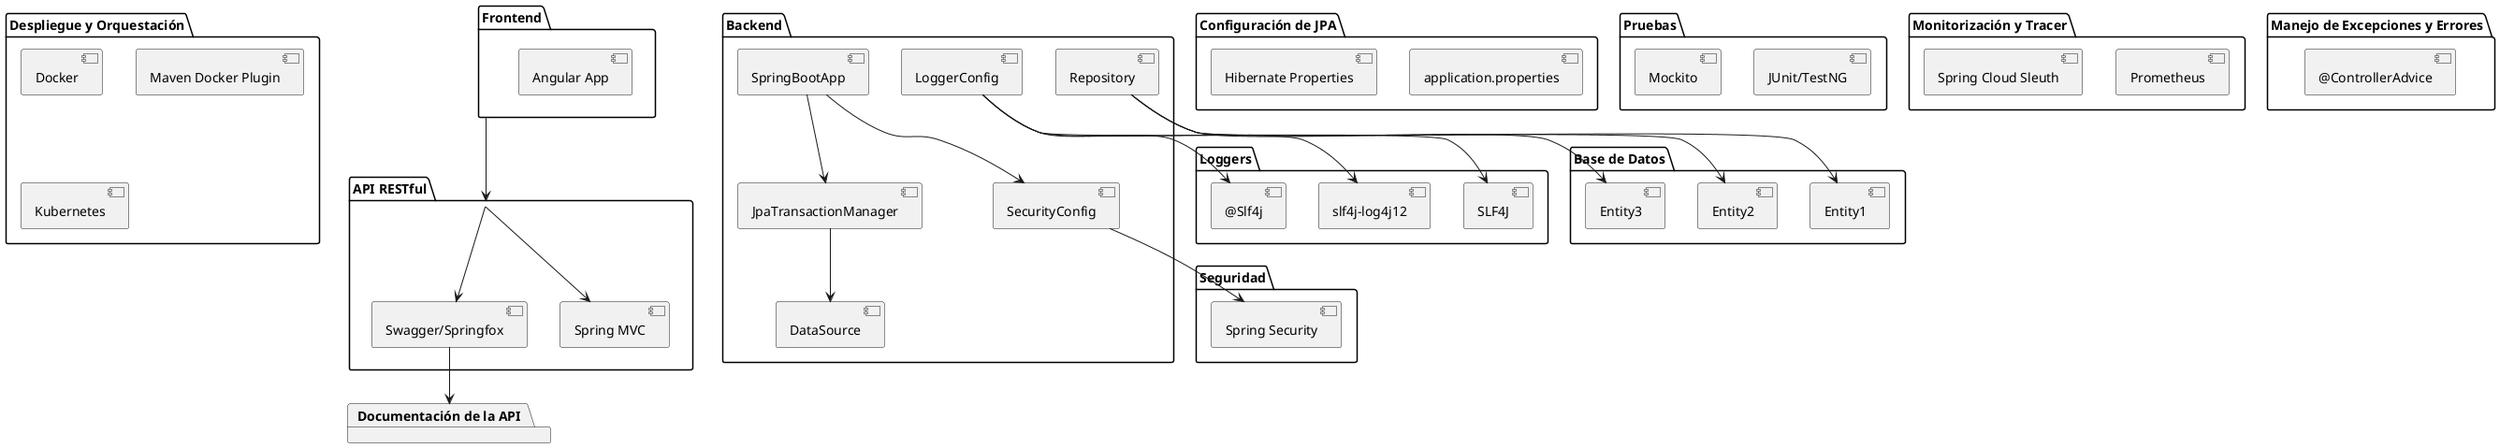 @startuml
package "Backend" {
  [SpringBootApp]
  [JpaTransactionManager]
  [DataSource]
  [SecurityConfig]
  [LoggerConfig]
  [Repository]
}

package "Base de Datos" {
  [Entity1]
  [Entity2]
  [Entity3]
}

package "Configuración de JPA" {
  [application.properties]
  [Hibernate Properties]
}

package "Seguridad" {
  [Spring Security]
}

package "Loggers" {
  [SLF4J]
  [slf4j-log4j12]
  [@Slf4j]
}

package "Pruebas" {
  [JUnit/TestNG]
  [Mockito]
}

package "Despliegue y Orquestación" {
  [Docker]
  [Maven Docker Plugin]
  [Kubernetes]
}

package "Monitorización y Tracer" {
  [Prometheus]
  [Spring Cloud Sleuth]
}

package "API RESTful" {
  [Spring MVC]
  [Swagger/Springfox]
}

package "Manejo de Excepciones y Errores" {
  [@ControllerAdvice]
}

package "Documentación de la API" {
  [Swagger/Springfox]
}

package "Frontend" {
  [Angular App]
}

[SpringBootApp] --> [JpaTransactionManager]
[SpringBootApp] --> [SecurityConfig]
[JpaTransactionManager] --> [DataSource]
[LoggerConfig] --> [slf4j-log4j12]
[Repository] --> [Entity1]
[Repository] --> [Entity2]
[Repository] --> [Entity3]
[SecurityConfig] --> [Spring Security]
[LoggerConfig] --> [SLF4J]
[LoggerConfig] --> [@Slf4j]
[API RESTful] --> [Spring MVC]
[API RESTful] --> [Swagger/Springfox]
[Swagger/Springfox] --> [Documentación de la API]
[Frontend] --> [API RESTful]
@enduml
